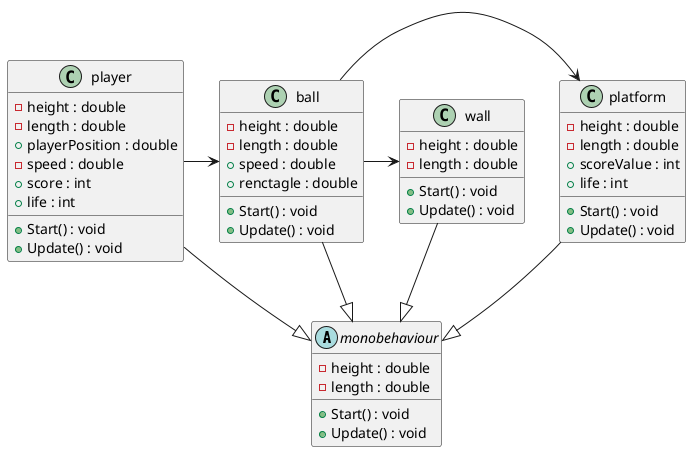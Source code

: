 @startuml : arkanoid diagramm
abstract class monobehaviour
{
    -height : double
    -length : double
    +Start() : void
    +Update() : void    
}
class player
{
    -height : double
    -length : double
    +playerPosition : double
    -speed : double
    +score : int
    +life : int
    +Start() : void
    +Update() : void
}
class ball
{
    -height : double
    -length : double
    +speed : double
    +renctagle : double
    +Start() : void
    +Update() : void
}
class platform
{
    -height : double
    -length : double
    +scoreValue : int
    +life : int
    +Start() : void
    +Update() : void
}
class wall
{
    -height : double
    -length : double
    +Start() : void
    +Update() : void       
}
platform --|> monobehaviour
wall --|> monobehaviour
player --|> monobehaviour
ball --|> monobehaviour
player -> ball
ball -> platform
ball -> wall
@enduml